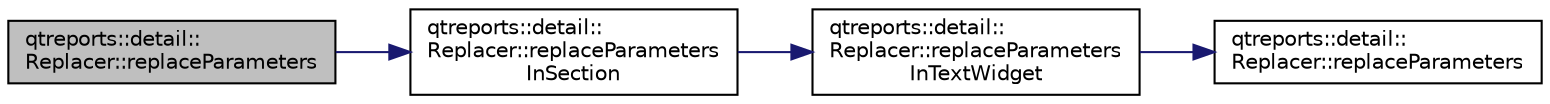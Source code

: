 digraph "qtreports::detail::Replacer::replaceParameters"
{
 // INTERACTIVE_SVG=YES
  bgcolor="transparent";
  edge [fontname="Helvetica",fontsize="10",labelfontname="Helvetica",labelfontsize="10"];
  node [fontname="Helvetica",fontsize="10",shape=record];
  rankdir="LR";
  Node1 [label="qtreports::detail::\lReplacer::replaceParameters",height=0.2,width=0.4,color="black", fillcolor="grey75", style="filled", fontcolor="black"];
  Node1 -> Node2 [color="midnightblue",fontsize="10",style="solid",fontname="Helvetica"];
  Node2 [label="qtreports::detail::\lReplacer::replaceParameters\lInSection",height=0.2,width=0.4,color="black",URL="$classqtreports_1_1detail_1_1_replacer.html#a626052332a0425d71f1f754824dc97dd",tooltip="Заменяет текст всех виджетов секции текстом с подставленными значениями параметров. "];
  Node2 -> Node3 [color="midnightblue",fontsize="10",style="solid",fontname="Helvetica"];
  Node3 [label="qtreports::detail::\lReplacer::replaceParameters\lInTextWidget",height=0.2,width=0.4,color="black",URL="$classqtreports_1_1detail_1_1_replacer.html#add3b6a2869033620c4618669870c26f8",tooltip="Заменяет текст виджета текстом с подставленными значениями параметров. "];
  Node3 -> Node4 [color="midnightblue",fontsize="10",style="solid",fontname="Helvetica"];
  Node4 [label="qtreports::detail::\lReplacer::replaceParameters",height=0.2,width=0.4,color="black",URL="$classqtreports_1_1detail_1_1_replacer.html#abb903f1c1172efa7e26b040a5695cc86",tooltip="Возвращает текст с подставленными значениями параметров. "];
}
